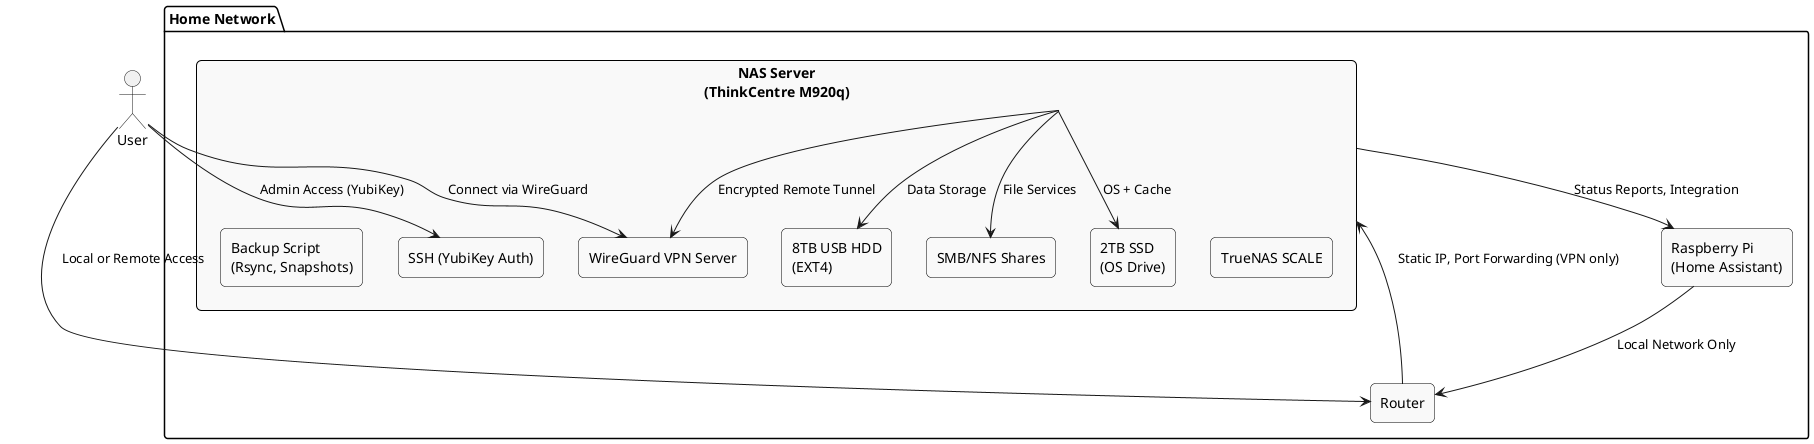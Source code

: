@startuml NAS_Setup_Blueprint

skinparam rectangle {
  BackgroundColor #f9f9f9
  BorderColor Black
  RoundCorner 10
}

actor User

package "Home Network" {
    rectangle "Router" as Router

    rectangle "Raspberry Pi\n(Home Assistant)" as HA

    rectangle "NAS Server\n(ThinkCentre M920q)" as NAS {
        rectangle "TrueNAS SCALE" as OS
        rectangle "2TB SSD\n(OS Drive)" as SSD
        rectangle "8TB USB HDD\n(EXT4)" as HDD
        rectangle "WireGuard VPN Server" as VPN
        rectangle "SMB/NFS Shares" as Shares
        rectangle "SSH (YubiKey Auth)" as SSH
        rectangle "Backup Script\n(Rsync, Snapshots)" as Backup
    }
}

User --> Router : Local or Remote Access
Router --> NAS : Static IP, Port Forwarding (VPN only)
NAS --> HDD : Data Storage
NAS --> SSD : OS + Cache
NAS --> Shares : File Services
NAS --> VPN : Encrypted Remote Tunnel
User --> VPN : Connect via WireGuard
User --> SSH : Admin Access (YubiKey)

NAS --> HA : Status Reports, Integration
HA --> Router : Local Network Only

@enduml

